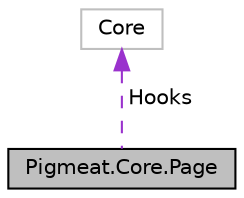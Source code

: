 digraph "Pigmeat.Core.Page"
{
  edge [fontname="Helvetica",fontsize="10",labelfontname="Helvetica",labelfontsize="10"];
  node [fontname="Helvetica",fontsize="10",shape=record];
  Node1 [label="Pigmeat.Core.Page",height=0.2,width=0.4,color="black", fillcolor="grey75", style="filled", fontcolor="black"];
  Node2 -> Node1 [dir="back",color="darkorchid3",fontsize="10",style="dashed",label=" Hooks" ,fontname="Helvetica"];
  Node2 [label="Core",height=0.2,width=0.4,color="grey75", fillcolor="white", style="filled"];
}
